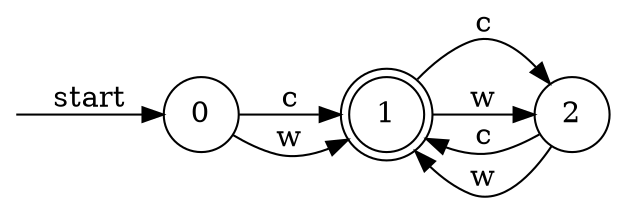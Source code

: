 digraph dfa {
    rankdir = LR;
    node [shape = circle];
    __start [style = invis, shape = point];
    __start -> "0" [ label = "start" ];
    node [shape = doublecircle]; "1"
    node [shape = circle];
    "2" -> "1" [ label = "c" ];
    "2" -> "1" [ label = "w" ];
    "1" -> "2" [ label = "c" ];
    "1" -> "2" [ label = "w" ];
    "0" -> "1" [ label = "c" ];
    "0" -> "1" [ label = "w" ];
}
